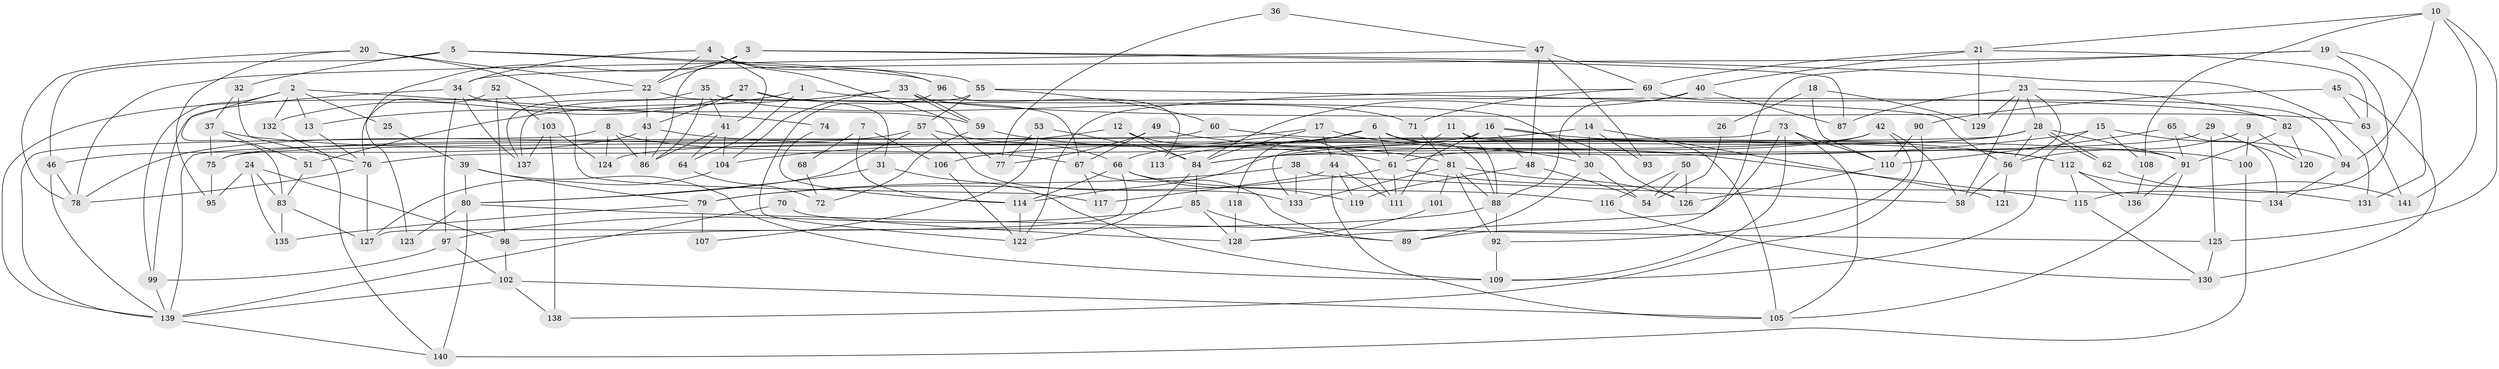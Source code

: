 // coarse degree distribution, {5: 0.20408163265306123, 9: 0.05102040816326531, 7: 0.10204081632653061, 6: 0.12244897959183673, 3: 0.25510204081632654, 10: 0.02040816326530612, 4: 0.1326530612244898, 2: 0.09183673469387756, 8: 0.02040816326530612}
// Generated by graph-tools (version 1.1) at 2025/52/02/27/25 19:52:09]
// undirected, 141 vertices, 282 edges
graph export_dot {
graph [start="1"]
  node [color=gray90,style=filled];
  1;
  2;
  3;
  4;
  5;
  6;
  7;
  8;
  9;
  10;
  11;
  12;
  13;
  14;
  15;
  16;
  17;
  18;
  19;
  20;
  21;
  22;
  23;
  24;
  25;
  26;
  27;
  28;
  29;
  30;
  31;
  32;
  33;
  34;
  35;
  36;
  37;
  38;
  39;
  40;
  41;
  42;
  43;
  44;
  45;
  46;
  47;
  48;
  49;
  50;
  51;
  52;
  53;
  54;
  55;
  56;
  57;
  58;
  59;
  60;
  61;
  62;
  63;
  64;
  65;
  66;
  67;
  68;
  69;
  70;
  71;
  72;
  73;
  74;
  75;
  76;
  77;
  78;
  79;
  80;
  81;
  82;
  83;
  84;
  85;
  86;
  87;
  88;
  89;
  90;
  91;
  92;
  93;
  94;
  95;
  96;
  97;
  98;
  99;
  100;
  101;
  102;
  103;
  104;
  105;
  106;
  107;
  108;
  109;
  110;
  111;
  112;
  113;
  114;
  115;
  116;
  117;
  118;
  119;
  120;
  121;
  122;
  123;
  124;
  125;
  126;
  127;
  128;
  129;
  130;
  131;
  132;
  133;
  134;
  135;
  136;
  137;
  138;
  139;
  140;
  141;
  1 -- 82;
  1 -- 13;
  1 -- 64;
  2 -- 132;
  2 -- 99;
  2 -- 13;
  2 -- 25;
  2 -- 74;
  2 -- 83;
  3 -- 86;
  3 -- 22;
  3 -- 87;
  3 -- 123;
  3 -- 131;
  4 -- 22;
  4 -- 34;
  4 -- 41;
  4 -- 77;
  4 -- 96;
  5 -- 46;
  5 -- 55;
  5 -- 32;
  5 -- 96;
  6 -- 88;
  6 -- 61;
  6 -- 100;
  6 -- 106;
  6 -- 118;
  7 -- 106;
  7 -- 114;
  7 -- 68;
  8 -- 67;
  8 -- 139;
  8 -- 86;
  8 -- 124;
  9 -- 120;
  9 -- 56;
  9 -- 100;
  10 -- 125;
  10 -- 21;
  10 -- 94;
  10 -- 108;
  10 -- 141;
  11 -- 105;
  11 -- 61;
  11 -- 88;
  12 -- 111;
  12 -- 104;
  12 -- 84;
  13 -- 76;
  14 -- 30;
  14 -- 66;
  14 -- 93;
  14 -- 121;
  15 -- 94;
  15 -- 84;
  15 -- 108;
  15 -- 109;
  16 -- 112;
  16 -- 111;
  16 -- 48;
  16 -- 76;
  16 -- 126;
  17 -- 44;
  17 -- 84;
  17 -- 30;
  17 -- 75;
  18 -- 129;
  18 -- 110;
  18 -- 26;
  19 -- 89;
  19 -- 34;
  19 -- 115;
  19 -- 131;
  20 -- 78;
  20 -- 22;
  20 -- 95;
  20 -- 117;
  21 -- 69;
  21 -- 40;
  21 -- 63;
  21 -- 129;
  22 -- 139;
  22 -- 43;
  22 -- 67;
  23 -- 87;
  23 -- 28;
  23 -- 56;
  23 -- 58;
  23 -- 82;
  23 -- 129;
  24 -- 98;
  24 -- 83;
  24 -- 95;
  24 -- 135;
  25 -- 39;
  26 -- 54;
  27 -- 31;
  27 -- 43;
  27 -- 30;
  27 -- 132;
  28 -- 62;
  28 -- 62;
  28 -- 75;
  28 -- 56;
  28 -- 91;
  28 -- 113;
  28 -- 114;
  29 -- 125;
  29 -- 84;
  29 -- 120;
  30 -- 54;
  30 -- 89;
  31 -- 109;
  31 -- 80;
  32 -- 76;
  32 -- 37;
  33 -- 59;
  33 -- 59;
  33 -- 63;
  33 -- 51;
  33 -- 104;
  34 -- 99;
  34 -- 59;
  34 -- 97;
  34 -- 137;
  35 -- 41;
  35 -- 86;
  35 -- 71;
  35 -- 137;
  36 -- 47;
  36 -- 77;
  37 -- 75;
  37 -- 51;
  37 -- 61;
  38 -- 58;
  38 -- 79;
  38 -- 133;
  39 -- 79;
  39 -- 109;
  39 -- 80;
  40 -- 84;
  40 -- 88;
  40 -- 87;
  41 -- 104;
  41 -- 64;
  41 -- 86;
  42 -- 61;
  42 -- 58;
  42 -- 92;
  42 -- 124;
  43 -- 86;
  43 -- 46;
  43 -- 112;
  44 -- 119;
  44 -- 105;
  44 -- 111;
  44 -- 117;
  45 -- 90;
  45 -- 63;
  45 -- 130;
  46 -- 139;
  46 -- 78;
  47 -- 48;
  47 -- 78;
  47 -- 69;
  47 -- 93;
  48 -- 54;
  48 -- 119;
  49 -- 115;
  49 -- 67;
  49 -- 77;
  50 -- 126;
  50 -- 116;
  50 -- 54;
  51 -- 83;
  52 -- 103;
  52 -- 98;
  52 -- 76;
  53 -- 84;
  53 -- 77;
  53 -- 107;
  55 -- 137;
  55 -- 56;
  55 -- 57;
  55 -- 60;
  56 -- 58;
  56 -- 121;
  57 -- 133;
  57 -- 66;
  57 -- 78;
  57 -- 80;
  59 -- 81;
  59 -- 72;
  60 -- 91;
  60 -- 139;
  61 -- 134;
  61 -- 79;
  61 -- 111;
  62 -- 131;
  63 -- 141;
  64 -- 72;
  65 -- 91;
  65 -- 110;
  65 -- 134;
  66 -- 127;
  66 -- 114;
  66 -- 116;
  66 -- 119;
  67 -- 117;
  67 -- 89;
  68 -- 72;
  69 -- 122;
  69 -- 71;
  69 -- 94;
  70 -- 128;
  70 -- 139;
  71 -- 81;
  73 -- 109;
  73 -- 133;
  73 -- 105;
  73 -- 110;
  73 -- 128;
  74 -- 114;
  75 -- 95;
  76 -- 78;
  76 -- 127;
  79 -- 135;
  79 -- 107;
  80 -- 123;
  80 -- 125;
  80 -- 140;
  81 -- 88;
  81 -- 92;
  81 -- 101;
  81 -- 126;
  81 -- 133;
  82 -- 91;
  82 -- 120;
  83 -- 127;
  83 -- 135;
  84 -- 122;
  84 -- 85;
  85 -- 89;
  85 -- 97;
  85 -- 128;
  88 -- 92;
  88 -- 98;
  90 -- 110;
  90 -- 138;
  91 -- 105;
  91 -- 136;
  92 -- 109;
  94 -- 134;
  96 -- 113;
  96 -- 122;
  97 -- 99;
  97 -- 102;
  98 -- 102;
  99 -- 139;
  100 -- 140;
  101 -- 128;
  102 -- 139;
  102 -- 105;
  102 -- 138;
  103 -- 137;
  103 -- 124;
  103 -- 138;
  104 -- 127;
  106 -- 122;
  108 -- 136;
  110 -- 126;
  112 -- 136;
  112 -- 115;
  112 -- 141;
  114 -- 122;
  115 -- 130;
  116 -- 130;
  118 -- 128;
  125 -- 130;
  132 -- 140;
  139 -- 140;
}
